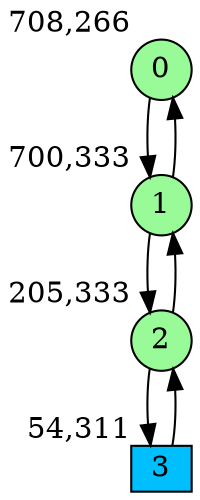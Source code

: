 digraph G {
graph [bgcolor=white]
node [shape=circle, style = filled, fillcolor=white,fixedsize=true, width=0.4, height=0.3 ]
0[xlabel="708,266", pos = "10.2188,1.04688!", fillcolor=palegreen ];
1[xlabel="700,333", pos = "10.0938,0!", fillcolor=palegreen ];
2[xlabel="205,333", pos = "2.35938,0!", fillcolor=palegreen ];
3[xlabel="54,311", pos = "0,0.34375!", fillcolor=deepskyblue, shape=box ];
0->1 ;
1->0 ;
1->2 ;
2->1 ;
2->3 ;
3->2 ;
}

